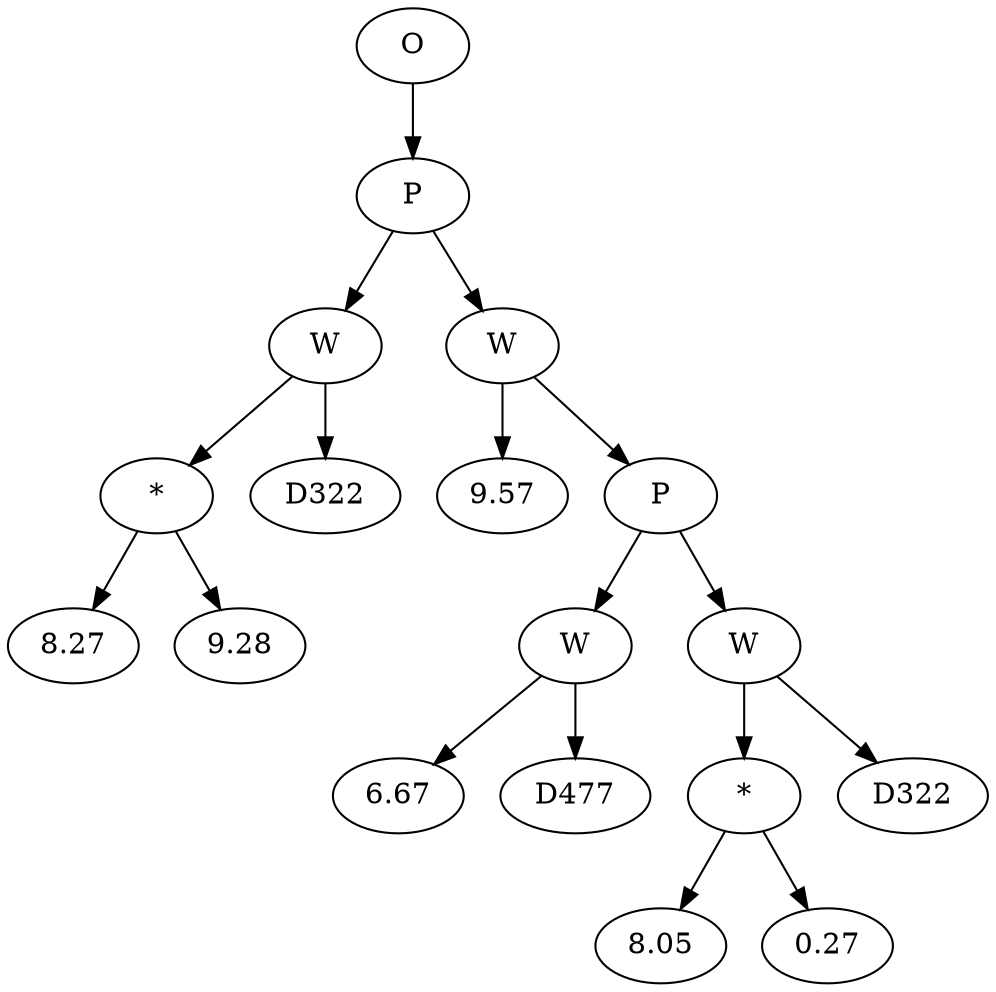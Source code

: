 // Tree
digraph {
	43239861 [label=O]
	43239862 [label=P]
	43239861 -> 43239862
	43239863 [label=W]
	43239862 -> 43239863
	43239864 [label="*"]
	43239863 -> 43239864
	43239865 [label=8.27]
	43239864 -> 43239865
	43239866 [label=9.28]
	43239864 -> 43239866
	43239867 [label=D322]
	43239863 -> 43239867
	43239868 [label=W]
	43239862 -> 43239868
	43239869 [label=9.57]
	43239868 -> 43239869
	43239870 [label=P]
	43239868 -> 43239870
	43239871 [label=W]
	43239870 -> 43239871
	43239872 [label=6.67]
	43239871 -> 43239872
	43239873 [label=D477]
	43239871 -> 43239873
	43239874 [label=W]
	43239870 -> 43239874
	43239875 [label="*"]
	43239874 -> 43239875
	43239876 [label=8.05]
	43239875 -> 43239876
	43239877 [label=0.27]
	43239875 -> 43239877
	43239878 [label=D322]
	43239874 -> 43239878
}
